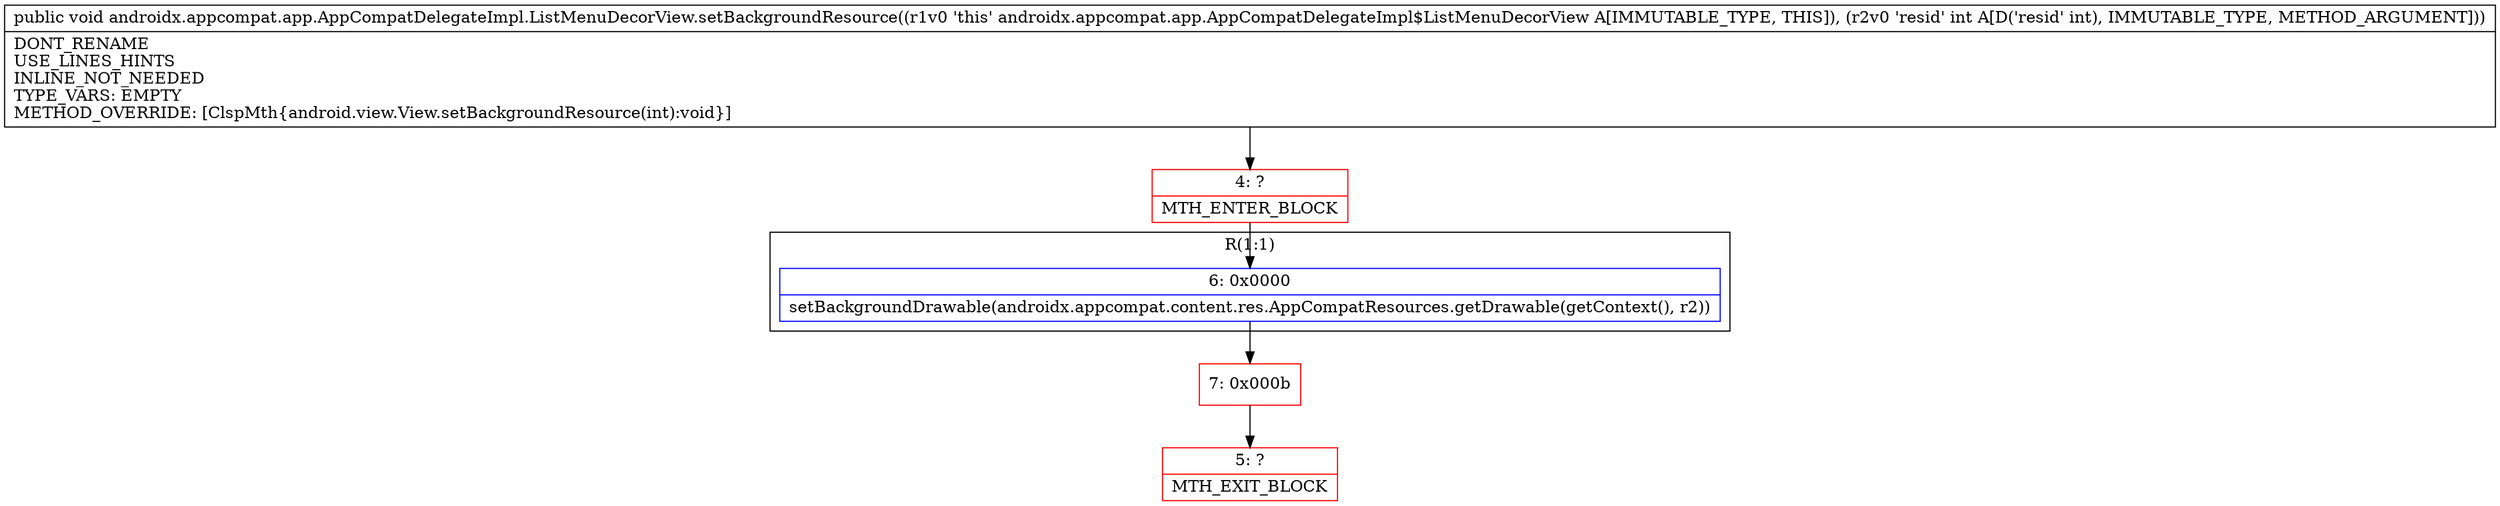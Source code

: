 digraph "CFG forandroidx.appcompat.app.AppCompatDelegateImpl.ListMenuDecorView.setBackgroundResource(I)V" {
subgraph cluster_Region_533995636 {
label = "R(1:1)";
node [shape=record,color=blue];
Node_6 [shape=record,label="{6\:\ 0x0000|setBackgroundDrawable(androidx.appcompat.content.res.AppCompatResources.getDrawable(getContext(), r2))\l}"];
}
Node_4 [shape=record,color=red,label="{4\:\ ?|MTH_ENTER_BLOCK\l}"];
Node_7 [shape=record,color=red,label="{7\:\ 0x000b}"];
Node_5 [shape=record,color=red,label="{5\:\ ?|MTH_EXIT_BLOCK\l}"];
MethodNode[shape=record,label="{public void androidx.appcompat.app.AppCompatDelegateImpl.ListMenuDecorView.setBackgroundResource((r1v0 'this' androidx.appcompat.app.AppCompatDelegateImpl$ListMenuDecorView A[IMMUTABLE_TYPE, THIS]), (r2v0 'resid' int A[D('resid' int), IMMUTABLE_TYPE, METHOD_ARGUMENT]))  | DONT_RENAME\lUSE_LINES_HINTS\lINLINE_NOT_NEEDED\lTYPE_VARS: EMPTY\lMETHOD_OVERRIDE: [ClspMth\{android.view.View.setBackgroundResource(int):void\}]\l}"];
MethodNode -> Node_4;Node_6 -> Node_7;
Node_4 -> Node_6;
Node_7 -> Node_5;
}

